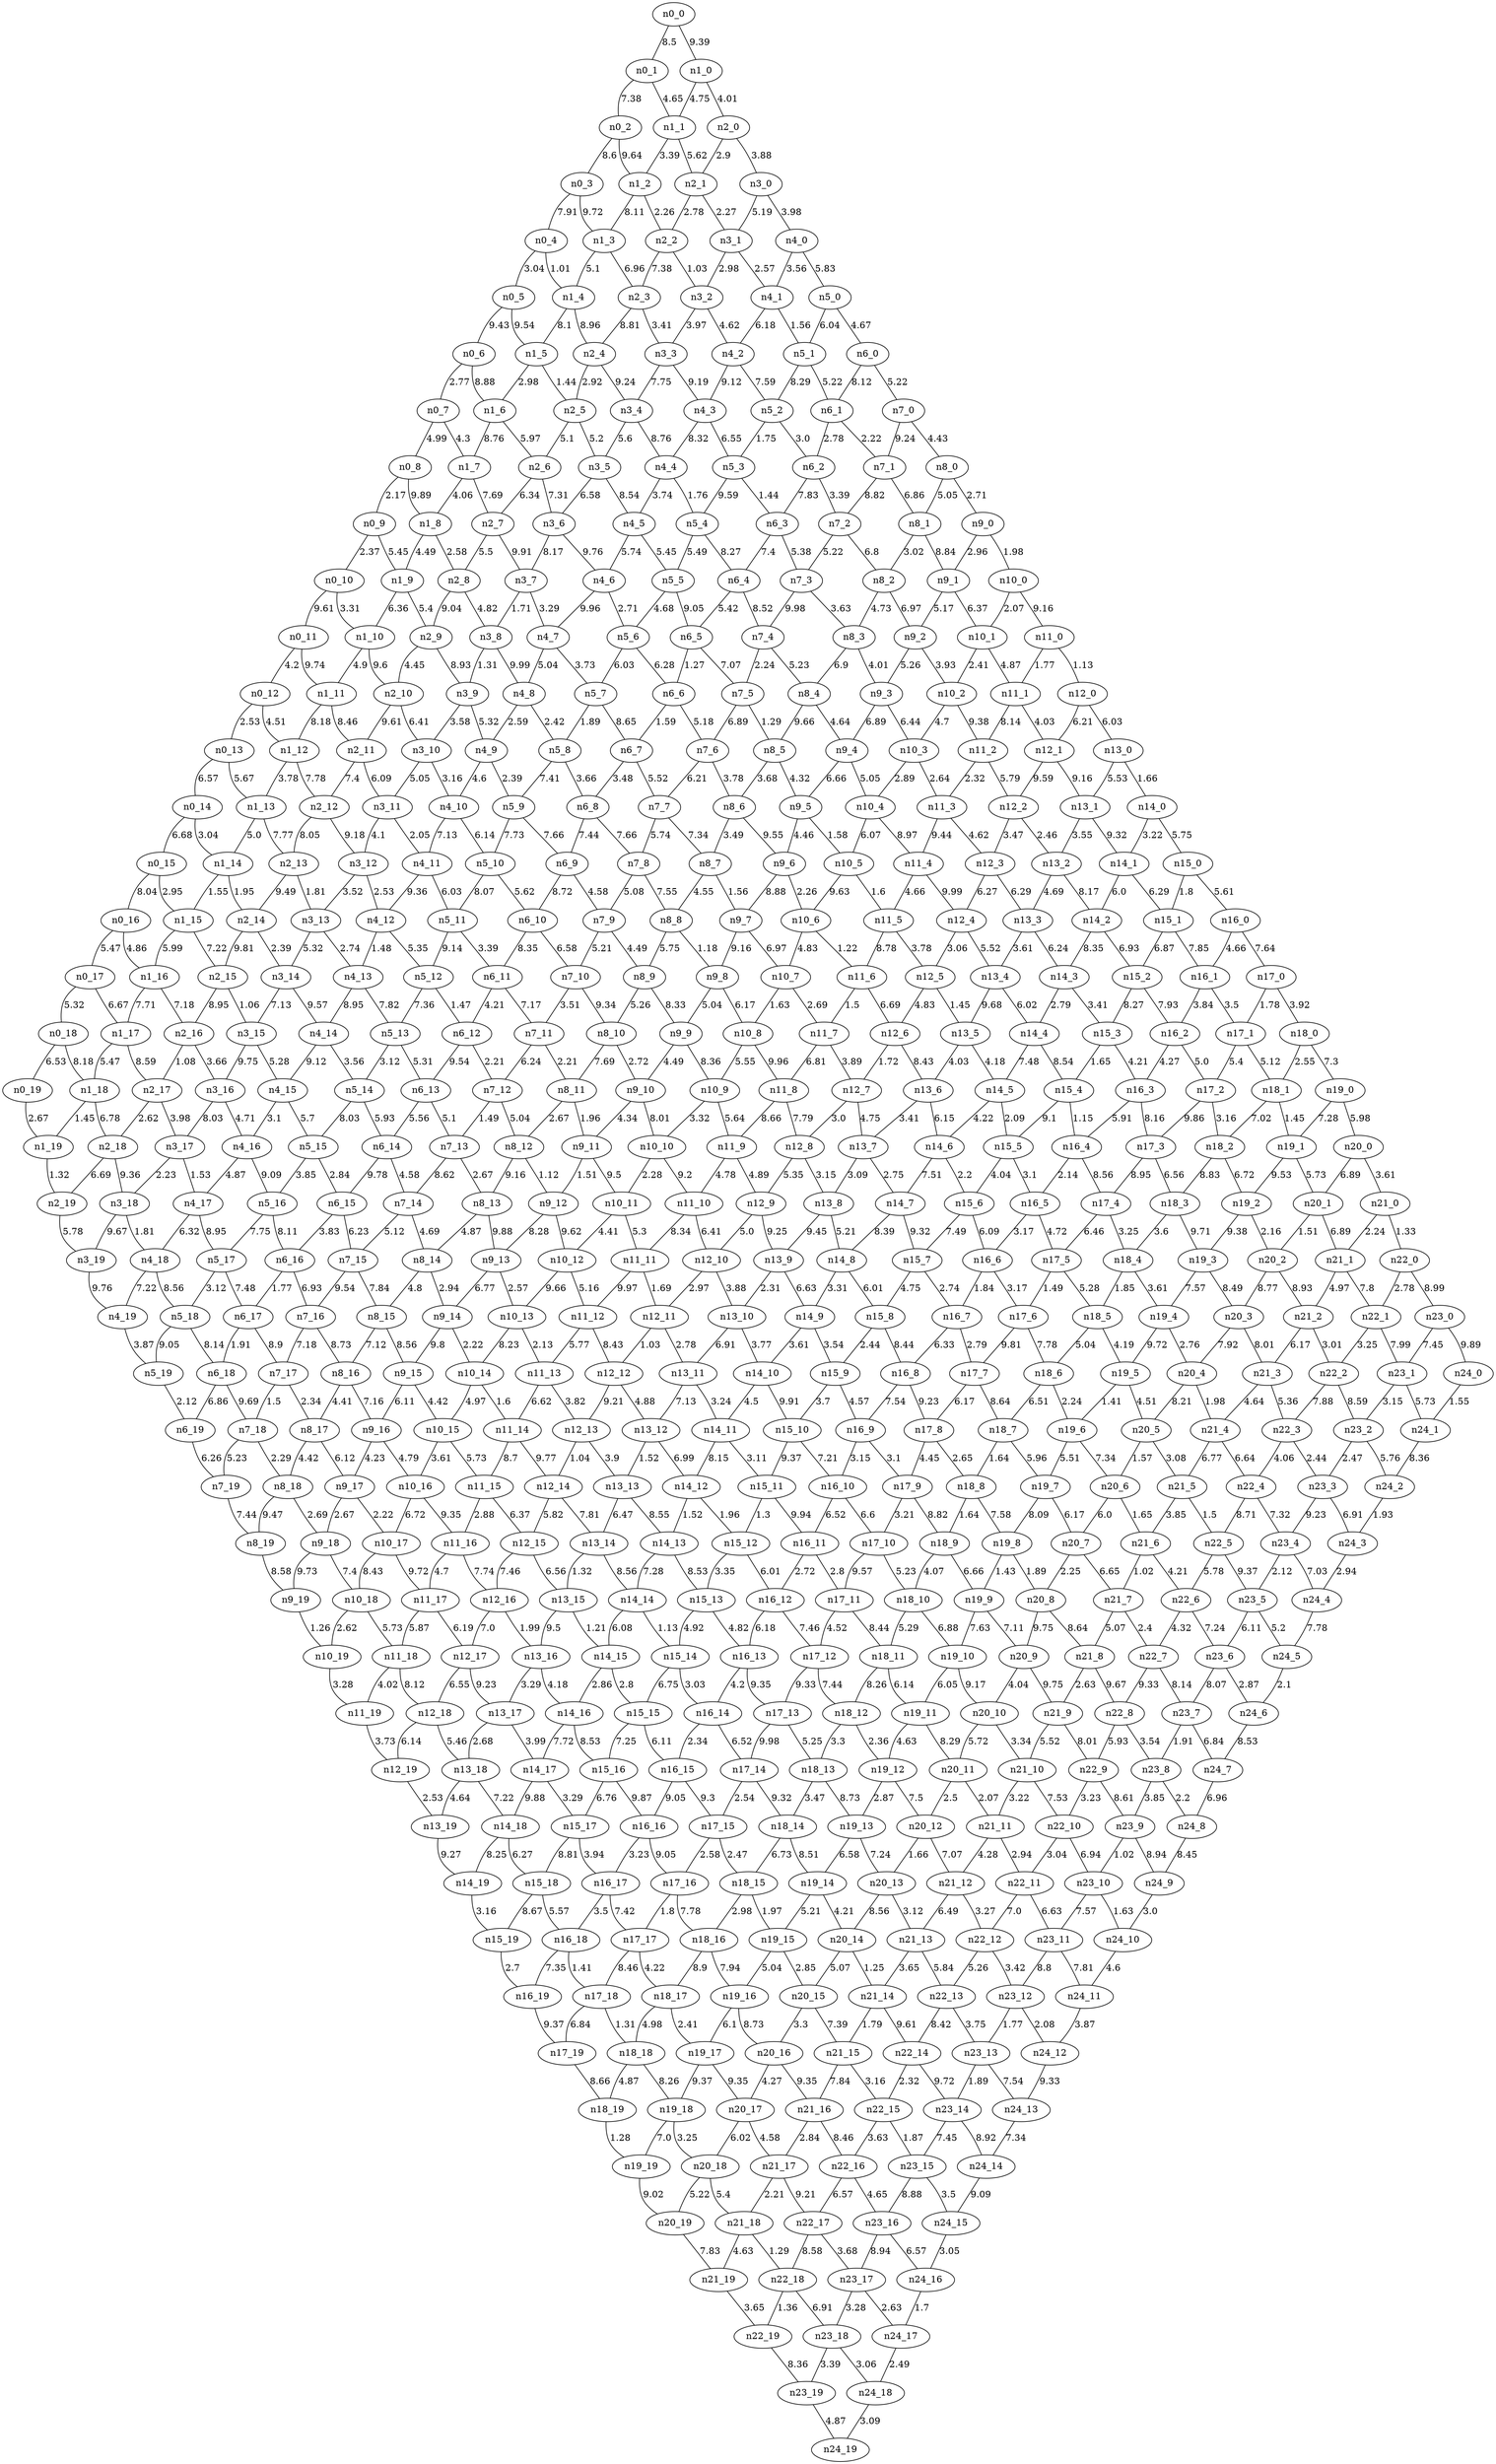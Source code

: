 graph G {
"n3_10";
"n20_7";
"n1_7";
"n2_6";
"n2_8";
"n17_8";
"n13_15";
"n10_11";
"n0_14";
"n4_13";
"n1_19";
"n1_4";
"n24_14";
"n8_17";
"n10_0";
"n18_8";
"n2_5";
"n11_15";
"n19_2";
"n15_10";
"n9_18";
"n11_10";
"n22_4";
"n20_9";
"n5_19";
"n12_3";
"n16_10";
"n23_15";
"n24_4";
"n24_1";
"n22_0";
"n8_13";
"n23_18";
"n18_11";
"n0_1";
"n5_10";
"n19_3";
"n17_2";
"n0_5";
"n13_12";
"n7_12";
"n2_10";
"n11_0";
"n17_12";
"n1_15";
"n23_12";
"n4_14";
"n4_19";
"n9_10";
"n4_0";
"n22_15";
"n11_11";
"n22_1";
"n14_17";
"n16_18";
"n13_11";
"n19_18";
"n3_7";
"n7_13";
"n20_11";
"n15_5";
"n22_17";
"n23_0";
"n18_1";
"n5_1";
"n0_0";
"n21_16";
"n6_6";
"n20_12";
"n1_5";
"n12_6";
"n12_9";
"n6_8";
"n7_3";
"n2_13";
"n16_8";
"n1_3";
"n19_6";
"n7_7";
"n22_2";
"n21_9";
"n14_2";
"n9_0";
"n21_12";
"n24_9";
"n18_18";
"n15_14";
"n16_19";
"n23_5";
"n16_15";
"n23_3";
"n24_7";
"n12_17";
"n13_0";
"n17_6";
"n15_9";
"n24_8";
"n17_9";
"n2_3";
"n8_7";
"n23_13";
"n18_2";
"n13_19";
"n1_18";
"n2_16";
"n22_7";
"n20_17";
"n8_0";
"n3_12";
"n4_18";
"n10_5";
"n8_12";
"n18_15";
"n2_19";
"n6_12";
"n10_15";
"n17_14";
"n8_10";
"n5_4";
"n3_11";
"n23_17";
"n15_1";
"n9_9";
"n19_10";
"n19_5";
"n2_11";
"n21_4";
"n13_10";
"n20_4";
"n20_14";
"n17_5";
"n19_11";
"n0_2";
"n16_17";
"n1_13";
"n13_4";
"n14_11";
"n20_15";
"n13_9";
"n4_5";
"n24_11";
"n20_18";
"n23_16";
"n5_9";
"n9_6";
"n22_8";
"n17_10";
"n5_2";
"n11_3";
"n17_3";
"n3_6";
"n21_5";
"n23_10";
"n9_7";
"n6_10";
"n18_0";
"n21_14";
"n17_19";
"n10_13";
"n19_9";
"n3_0";
"n12_19";
"n12_2";
"n21_11";
"n6_0";
"n22_10";
"n20_1";
"n2_4";
"n19_7";
"n15_19";
"n7_8";
"n17_18";
"n6_16";
"n22_14";
"n10_14";
"n19_14";
"n12_12";
"n18_9";
"n3_5";
"n5_11";
"n16_0";
"n5_5";
"n1_8";
"n8_5";
"n19_13";
"n20_13";
"n8_9";
"n7_2";
"n7_17";
"n3_1";
"n15_3";
"n18_17";
"n17_17";
"n4_12";
"n12_8";
"n14_18";
"n19_19";
"n22_12";
"n6_15";
"n0_10";
"n17_13";
"n10_4";
"n4_1";
"n5_12";
"n12_14";
"n15_7";
"n21_6";
"n18_5";
"n13_17";
"n0_9";
"n14_6";
"n5_18";
"n4_2";
"n3_3";
"n8_15";
"n9_15";
"n13_3";
"n12_7";
"n10_10";
"n17_11";
"n13_14";
"n16_3";
"n18_3";
"n16_16";
"n4_9";
"n15_11";
"n18_6";
"n0_6";
"n5_14";
"n4_4";
"n0_18";
"n22_13";
"n6_13";
"n23_8";
"n21_13";
"n23_11";
"n6_9";
"n21_17";
"n10_6";
"n23_1";
"n7_10";
"n21_0";
"n2_12";
"n19_1";
"n0_13";
"n4_17";
"n0_4";
"n3_16";
"n24_6";
"n0_3";
"n21_15";
"n10_19";
"n16_5";
"n19_16";
"n3_2";
"n3_13";
"n19_0";
"n10_3";
"n22_3";
"n14_4";
"n10_7";
"n3_15";
"n16_2";
"n4_11";
"n10_18";
"n11_18";
"n6_14";
"n7_1";
"n7_6";
"n21_2";
"n14_13";
"n22_9";
"n14_15";
"n15_16";
"n11_8";
"n19_15";
"n2_0";
"n11_19";
"n23_2";
"n24_5";
"n12_16";
"n5_15";
"n13_1";
"n8_19";
"n23_14";
"n1_0";
"n13_6";
"n22_19";
"n7_9";
"n13_16";
"n10_9";
"n18_10";
"n24_10";
"n9_1";
"n4_8";
"n16_14";
"n1_11";
"n9_2";
"n18_14";
"n3_9";
"n13_18";
"n15_0";
"n6_5";
"n3_18";
"n5_8";
"n10_17";
"n22_16";
"n21_19";
"n20_6";
"n1_16";
"n14_0";
"n8_11";
"n8_14";
"n19_4";
"n18_16";
"n16_9";
"n21_7";
"n21_3";
"n4_3";
"n0_16";
"n2_9";
"n6_19";
"n20_0";
"n14_5";
"n3_8";
"n4_16";
"n3_19";
"n15_13";
"n10_16";
"n20_8";
"n18_19";
"n15_6";
"n19_17";
"n6_4";
"n16_4";
"n22_5";
"n0_12";
"n8_3";
"n9_17";
"n11_2";
"n10_12";
"n19_8";
"n10_8";
"n12_5";
"n15_17";
"n16_6";
"n6_7";
"n20_5";
"n24_13";
"n18_12";
"n7_15";
"n17_1";
"n6_1";
"n4_15";
"n0_8";
"n24_18";
"n4_6";
"n13_7";
"n9_4";
"n7_18";
"n14_9";
"n5_13";
"n3_17";
"n16_7";
"n0_19";
"n9_12";
"n3_4";
"n16_12";
"n23_6";
"n12_15";
"n8_2";
"n21_18";
"n5_7";
"n21_1";
"n12_4";
"n11_17";
"n1_14";
"n11_13";
"n8_1";
"n13_2";
"n14_8";
"n12_1";
"n1_10";
"n4_7";
"n8_18";
"n17_15";
"n14_3";
"n23_4";
"n15_15";
"n23_7";
"n1_17";
"n10_1";
"n1_1";
"n11_1";
"n4_10";
"n15_18";
"n18_7";
"n23_19";
"n15_12";
"n1_6";
"n9_5";
"n17_0";
"n17_7";
"n2_15";
"n0_17";
"n1_2";
"n22_11";
"n12_0";
"n21_10";
"n11_5";
"n6_11";
"n7_4";
"n8_16";
"n12_10";
"n15_4";
"n1_12";
"n13_13";
"n14_7";
"n2_14";
"n24_2";
"n5_3";
"n9_3";
"n16_13";
"n9_16";
"n17_4";
"n5_6";
"n18_4";
"n24_3";
"n11_16";
"n2_7";
"n10_2";
"n14_16";
"n1_9";
"n14_14";
"n11_14";
"n6_2";
"n11_7";
"n5_17";
"n17_16";
"n9_14";
"n20_10";
"n24_16";
"n2_17";
"n18_13";
"n21_8";
"n9_11";
"n11_4";
"n2_1";
"n7_5";
"n20_16";
"n8_8";
"n5_16";
"n14_12";
"n12_11";
"n16_1";
"n0_7";
"n6_17";
"n12_18";
"n24_17";
"n24_0";
"n9_19";
"n14_1";
"n2_18";
"n15_2";
"n20_2";
"n5_0";
"n24_15";
"n7_14";
"n16_11";
"n6_18";
"n22_18";
"n9_13";
"n23_9";
"n12_13";
"n11_12";
"n11_9";
"n7_0";
"n6_3";
"n9_8";
"n8_4";
"n15_8";
"n0_11";
"n24_12";
"n0_15";
"n14_10";
"n7_19";
"n7_16";
"n14_19";
"n22_6";
"n20_3";
"n13_5";
"n2_2";
"n19_12";
"n20_19";
"n11_6";
"n24_19";
"n13_8";
"n3_14";
"n8_6";
"n7_11";
    "n10_7" -- "n10_8"[label="1.63", len="1.63"];
    "n16_10" -- "n17_10"[label="6.6", len="6.6"];
    "n3_10" -- "n4_10"[label="3.16", len="3.16"];
    "n9_1" -- "n10_1"[label="6.37", len="6.37"];
    "n6_5" -- "n6_6"[label="1.27", len="1.27"];
    "n7_8" -- "n8_8"[label="7.55", len="7.55"];
    "n20_5" -- "n21_5"[label="3.08", len="3.08"];
    "n4_8" -- "n4_9"[label="2.59", len="2.59"];
    "n4_18" -- "n4_19"[label="7.22", len="7.22"];
    "n15_1" -- "n15_2"[label="6.87", len="6.87"];
    "n24_16" -- "n24_17"[label="1.7", len="1.7"];
    "n7_3" -- "n7_4"[label="9.98", len="9.98"];
    "n10_7" -- "n11_7"[label="2.69", len="2.69"];
    "n1_9" -- "n1_10"[label="6.36", len="6.36"];
    "n1_8" -- "n1_9"[label="4.49", len="4.49"];
    "n13_4" -- "n13_5"[label="9.68", len="9.68"];
    "n14_0" -- "n14_1"[label="3.22", len="3.22"];
    "n15_18" -- "n15_19"[label="8.67", len="8.67"];
    "n17_11" -- "n18_11"[label="8.44", len="8.44"];
    "n20_12" -- "n21_12"[label="7.07", len="7.07"];
    "n18_7" -- "n18_8"[label="1.64", len="1.64"];
    "n24_6" -- "n24_7"[label="8.53", len="8.53"];
    "n4_19" -- "n5_19"[label="3.87", len="3.87"];
    "n18_8" -- "n19_8"[label="7.58", len="7.58"];
    "n4_0" -- "n5_0"[label="5.83", len="5.83"];
    "n1_0" -- "n2_0"[label="4.01", len="4.01"];
    "n10_13" -- "n11_13"[label="2.13", len="2.13"];
    "n5_19" -- "n6_19"[label="2.12", len="2.12"];
    "n14_3" -- "n14_4"[label="2.79", len="2.79"];
    "n9_11" -- "n10_11"[label="9.5", len="9.5"];
    "n17_10" -- "n17_11"[label="9.57", len="9.57"];
    "n1_10" -- "n1_11"[label="4.9", len="4.9"];
    "n1_16" -- "n2_16"[label="7.18", len="7.18"];
    "n13_3" -- "n14_3"[label="6.24", len="6.24"];
    "n16_11" -- "n17_11"[label="2.8", len="2.8"];
    "n3_6" -- "n4_6"[label="9.76", len="9.76"];
    "n9_14" -- "n10_14"[label="2.22", len="2.22"];
    "n13_1" -- "n13_2"[label="3.55", len="3.55"];
    "n11_17" -- "n12_17"[label="6.19", len="6.19"];
    "n18_14" -- "n19_14"[label="8.51", len="8.51"];
    "n15_7" -- "n16_7"[label="2.74", len="2.74"];
    "n24_14" -- "n24_15"[label="9.09", len="9.09"];
    "n16_0" -- "n17_0"[label="7.64", len="7.64"];
    "n23_9" -- "n23_10"[label="1.02", len="1.02"];
    "n21_18" -- "n21_19"[label="4.63", len="4.63"];
    "n17_18" -- "n17_19"[label="6.84", len="6.84"];
    "n24_18" -- "n24_19"[label="3.09", len="3.09"];
    "n6_12" -- "n6_13"[label="9.54", len="9.54"];
    "n12_5" -- "n13_5"[label="1.45", len="1.45"];
    "n0_4" -- "n1_4"[label="1.01", len="1.01"];
    "n5_10" -- "n6_10"[label="5.62", len="5.62"];
    "n12_11" -- "n13_11"[label="2.78", len="2.78"];
    "n10_13" -- "n10_14"[label="8.23", len="8.23"];
    "n3_16" -- "n4_16"[label="4.71", len="4.71"];
    "n20_3" -- "n21_3"[label="8.01", len="8.01"];
    "n10_2" -- "n11_2"[label="9.38", len="9.38"];
    "n6_5" -- "n7_5"[label="7.07", len="7.07"];
    "n3_0" -- "n4_0"[label="3.98", len="3.98"];
    "n3_18" -- "n4_18"[label="1.81", len="1.81"];
    "n5_17" -- "n5_18"[label="3.12", len="3.12"];
    "n21_6" -- "n21_7"[label="1.02", len="1.02"];
    "n22_0" -- "n22_1"[label="2.78", len="2.78"];
    "n10_10" -- "n10_11"[label="2.28", len="2.28"];
    "n21_10" -- "n21_11"[label="3.22", len="3.22"];
    "n1_17" -- "n1_18"[label="5.47", len="5.47"];
    "n14_16" -- "n15_16"[label="8.53", len="8.53"];
    "n8_2" -- "n8_3"[label="4.73", len="4.73"];
    "n16_17" -- "n17_17"[label="7.42", len="7.42"];
    "n1_12" -- "n2_12"[label="7.78", len="7.78"];
    "n15_10" -- "n16_10"[label="7.21", len="7.21"];
    "n22_1" -- "n22_2"[label="3.25", len="3.25"];
    "n10_3" -- "n11_3"[label="2.64", len="2.64"];
    "n16_13" -- "n17_13"[label="9.35", len="9.35"];
    "n8_18" -- "n9_18"[label="2.69", len="2.69"];
    "n15_0" -- "n16_0"[label="5.61", len="5.61"];
    "n5_9" -- "n5_10"[label="7.73", len="7.73"];
    "n5_12" -- "n6_12"[label="1.47", len="1.47"];
    "n13_12" -- "n14_12"[label="6.99", len="6.99"];
    "n22_11" -- "n23_11"[label="6.63", len="6.63"];
    "n19_4" -- "n19_5"[label="9.72", len="9.72"];
    "n8_17" -- "n9_17"[label="6.12", len="6.12"];
    "n20_2" -- "n21_2"[label="8.93", len="8.93"];
    "n11_4" -- "n12_4"[label="9.99", len="9.99"];
    "n10_15" -- "n10_16"[label="3.61", len="3.61"];
    "n17_5" -- "n17_6"[label="1.49", len="1.49"];
    "n0_15" -- "n1_15"[label="2.95", len="2.95"];
    "n3_9" -- "n3_10"[label="3.58", len="3.58"];
    "n9_1" -- "n9_2"[label="5.17", len="5.17"];
    "n5_2" -- "n6_2"[label="3.0", len="3.0"];
    "n6_17" -- "n7_17"[label="8.9", len="8.9"];
    "n0_17" -- "n0_18"[label="5.32", len="5.32"];
    "n11_8" -- "n12_8"[label="7.79", len="7.79"];
    "n0_17" -- "n1_17"[label="6.67", len="6.67"];
    "n20_6" -- "n21_6"[label="1.65", len="1.65"];
    "n1_4" -- "n2_4"[label="8.96", len="8.96"];
    "n17_16" -- "n17_17"[label="1.8", len="1.8"];
    "n18_3" -- "n18_4"[label="3.6", len="3.6"];
    "n21_14" -- "n22_14"[label="9.61", len="9.61"];
    "n4_7" -- "n5_7"[label="3.73", len="3.73"];
    "n9_9" -- "n9_10"[label="4.49", len="4.49"];
    "n15_16" -- "n16_16"[label="9.87", len="9.87"];
    "n11_0" -- "n12_0"[label="1.13", len="1.13"];
    "n5_3" -- "n6_3"[label="1.44", len="1.44"];
    "n16_7" -- "n17_7"[label="2.79", len="2.79"];
    "n15_12" -- "n15_13"[label="3.35", len="3.35"];
    "n2_17" -- "n2_18"[label="2.62", len="2.62"];
    "n3_14" -- "n4_14"[label="9.57", len="9.57"];
    "n18_16" -- "n19_16"[label="7.94", len="7.94"];
    "n13_5" -- "n14_5"[label="4.18", len="4.18"];
    "n2_2" -- "n3_2"[label="1.03", len="1.03"];
    "n10_14" -- "n11_14"[label="1.6", len="1.6"];
    "n8_3" -- "n9_3"[label="4.01", len="4.01"];
    "n23_0" -- "n24_0"[label="9.89", len="9.89"];
    "n5_1" -- "n6_1"[label="5.22", len="5.22"];
    "n13_4" -- "n14_4"[label="6.02", len="6.02"];
    "n22_0" -- "n23_0"[label="8.99", len="8.99"];
    "n10_17" -- "n10_18"[label="8.43", len="8.43"];
    "n14_19" -- "n15_19"[label="3.16", len="3.16"];
    "n20_6" -- "n20_7"[label="6.0", len="6.0"];
    "n22_18" -- "n22_19"[label="1.36", len="1.36"];
    "n2_10" -- "n3_10"[label="6.41", len="6.41"];
    "n0_0" -- "n1_0"[label="9.39", len="9.39"];
    "n22_15" -- "n23_15"[label="1.87", len="1.87"];
    "n2_4" -- "n2_5"[label="2.92", len="2.92"];
    "n0_2" -- "n0_3"[label="8.6", len="8.6"];
    "n6_2" -- "n7_2"[label="3.39", len="3.39"];
    "n18_18" -- "n19_18"[label="8.26", len="8.26"];
    "n3_10" -- "n3_11"[label="5.05", len="5.05"];
    "n12_14" -- "n12_15"[label="5.82", len="5.82"];
    "n17_6" -- "n17_7"[label="9.81", len="9.81"];
    "n20_4" -- "n21_4"[label="1.98", len="1.98"];
    "n17_14" -- "n18_14"[label="9.32", len="9.32"];
    "n8_14" -- "n8_15"[label="4.8", len="4.8"];
    "n20_13" -- "n21_13"[label="3.12", len="3.12"];
    "n7_12" -- "n8_12"[label="5.04", len="5.04"];
    "n21_11" -- "n21_12"[label="4.28", len="4.28"];
    "n3_15" -- "n3_16"[label="9.75", len="9.75"];
    "n12_0" -- "n12_1"[label="6.21", len="6.21"];
    "n21_1" -- "n21_2"[label="4.97", len="4.97"];
    "n23_18" -- "n23_19"[label="3.39", len="3.39"];
    "n13_11" -- "n13_12"[label="7.13", len="7.13"];
    "n19_0" -- "n19_1"[label="7.28", len="7.28"];
    "n6_16" -- "n7_16"[label="6.93", len="6.93"];
    "n15_13" -- "n15_14"[label="4.92", len="4.92"];
    "n20_13" -- "n20_14"[label="8.56", len="8.56"];
    "n13_17" -- "n13_18"[label="2.68", len="2.68"];
    "n2_7" -- "n2_8"[label="5.5", len="5.5"];
    "n16_19" -- "n17_19"[label="9.37", len="9.37"];
    "n15_8" -- "n16_8"[label="8.44", len="8.44"];
    "n24_12" -- "n24_13"[label="9.33", len="9.33"];
    "n4_6" -- "n5_6"[label="2.71", len="2.71"];
    "n15_13" -- "n16_13"[label="4.82", len="4.82"];
    "n2_3" -- "n2_4"[label="8.81", len="8.81"];
    "n22_3" -- "n22_4"[label="4.06", len="4.06"];
    "n7_0" -- "n8_0"[label="4.43", len="4.43"];
    "n17_11" -- "n17_12"[label="4.52", len="4.52"];
    "n19_3" -- "n19_4"[label="7.57", len="7.57"];
    "n5_10" -- "n5_11"[label="8.07", len="8.07"];
    "n13_18" -- "n13_19"[label="4.64", len="4.64"];
    "n18_13" -- "n18_14"[label="3.47", len="3.47"];
    "n9_16" -- "n10_16"[label="4.79", len="4.79"];
    "n24_4" -- "n24_5"[label="7.78", len="7.78"];
    "n7_15" -- "n7_16"[label="9.54", len="9.54"];
    "n12_18" -- "n13_18"[label="5.46", len="5.46"];
    "n2_11" -- "n3_11"[label="6.09", len="6.09"];
    "n1_3" -- "n1_4"[label="5.1", len="5.1"];
    "n1_12" -- "n1_13"[label="3.78", len="3.78"];
    "n19_17" -- "n19_18"[label="9.37", len="9.37"];
    "n23_18" -- "n24_18"[label="3.06", len="3.06"];
    "n14_15" -- "n15_15"[label="2.8", len="2.8"];
    "n4_17" -- "n5_17"[label="8.95", len="8.95"];
    "n21_14" -- "n21_15"[label="1.79", len="1.79"];
    "n16_11" -- "n16_12"[label="2.72", len="2.72"];
    "n10_18" -- "n10_19"[label="2.62", len="2.62"];
    "n23_12" -- "n23_13"[label="1.77", len="1.77"];
    "n4_9" -- "n5_9"[label="2.39", len="2.39"];
    "n0_7" -- "n0_8"[label="4.99", len="4.99"];
    "n7_10" -- "n7_11"[label="3.51", len="3.51"];
    "n12_1" -- "n13_1"[label="9.16", len="9.16"];
    "n17_5" -- "n18_5"[label="5.28", len="5.28"];
    "n13_2" -- "n14_2"[label="8.17", len="8.17"];
    "n19_1" -- "n20_1"[label="5.73", len="5.73"];
    "n15_4" -- "n15_5"[label="9.1", len="9.1"];
    "n11_15" -- "n12_15"[label="6.37", len="6.37"];
    "n3_6" -- "n3_7"[label="8.17", len="8.17"];
    "n0_10" -- "n1_10"[label="3.31", len="3.31"];
    "n20_14" -- "n20_15"[label="5.07", len="5.07"];
    "n22_17" -- "n23_17"[label="3.68", len="3.68"];
    "n9_8" -- "n10_8"[label="6.17", len="6.17"];
    "n2_15" -- "n3_15"[label="1.06", len="1.06"];
    "n24_5" -- "n24_6"[label="2.1", len="2.1"];
    "n7_16" -- "n8_16"[label="8.73", len="8.73"];
    "n8_7" -- "n8_8"[label="4.55", len="4.55"];
    "n8_6" -- "n8_7"[label="3.49", len="3.49"];
    "n16_14" -- "n16_15"[label="2.34", len="2.34"];
    "n6_17" -- "n6_18"[label="1.91", len="1.91"];
    "n13_9" -- "n13_10"[label="2.31", len="2.31"];
    "n7_14" -- "n8_14"[label="4.69", len="4.69"];
    "n11_5" -- "n11_6"[label="8.78", len="8.78"];
    "n12_8" -- "n13_8"[label="3.15", len="3.15"];
    "n4_12" -- "n5_12"[label="5.35", len="5.35"];
    "n9_4" -- "n9_5"[label="6.66", len="6.66"];
    "n7_6" -- "n7_7"[label="6.21", len="6.21"];
    "n17_12" -- "n17_13"[label="9.33", len="9.33"];
    "n7_4" -- "n7_5"[label="2.24", len="2.24"];
    "n21_3" -- "n22_3"[label="5.36", len="5.36"];
    "n7_4" -- "n8_4"[label="5.23", len="5.23"];
    "n7_18" -- "n7_19"[label="5.23", len="5.23"];
    "n18_13" -- "n19_13"[label="8.73", len="8.73"];
    "n6_7" -- "n6_8"[label="3.48", len="3.48"];
    "n10_6" -- "n11_6"[label="1.22", len="1.22"];
    "n9_5" -- "n9_6"[label="4.46", len="4.46"];
    "n17_7" -- "n18_7"[label="8.64", len="8.64"];
    "n3_11" -- "n3_12"[label="4.1", len="4.1"];
    "n19_18" -- "n20_18"[label="3.25", len="3.25"];
    "n20_7" -- "n21_7"[label="6.65", len="6.65"];
    "n11_6" -- "n11_7"[label="1.5", len="1.5"];
    "n19_16" -- "n20_16"[label="8.73", len="8.73"];
    "n1_6" -- "n2_6"[label="5.97", len="5.97"];
    "n1_6" -- "n1_7"[label="8.76", len="8.76"];
    "n16_15" -- "n16_16"[label="9.05", len="9.05"];
    "n2_15" -- "n2_16"[label="8.95", len="8.95"];
    "n3_8" -- "n3_9"[label="1.31", len="1.31"];
    "n3_15" -- "n4_15"[label="5.28", len="5.28"];
    "n7_5" -- "n8_5"[label="1.29", len="1.29"];
    "n8_13" -- "n8_14"[label="4.87", len="4.87"];
    "n6_3" -- "n7_3"[label="5.38", len="5.38"];
    "n6_1" -- "n6_2"[label="2.78", len="2.78"];
    "n5_14" -- "n6_14"[label="5.93", len="5.93"];
    "n16_8" -- "n16_9"[label="7.54", len="7.54"];
    "n23_5" -- "n23_6"[label="6.11", len="6.11"];
    "n20_15" -- "n21_15"[label="7.39", len="7.39"];
    "n1_13" -- "n2_13"[label="7.77", len="7.77"];
    "n15_9" -- "n16_9"[label="4.57", len="4.57"];
    "n12_10" -- "n12_11"[label="2.97", len="2.97"];
    "n9_16" -- "n9_17"[label="4.23", len="4.23"];
    "n15_3" -- "n15_4"[label="1.65", len="1.65"];
    "n5_12" -- "n5_13"[label="7.36", len="7.36"];
    "n5_7" -- "n5_8"[label="1.89", len="1.89"];
    "n10_1" -- "n11_1"[label="4.87", len="4.87"];
    "n12_3" -- "n12_4"[label="6.27", len="6.27"];
    "n15_7" -- "n15_8"[label="4.75", len="4.75"];
    "n0_12" -- "n0_13"[label="2.53", len="2.53"];
    "n1_13" -- "n1_14"[label="5.0", len="5.0"];
    "n18_1" -- "n19_1"[label="1.45", len="1.45"];
    "n14_10" -- "n15_10"[label="9.91", len="9.91"];
    "n21_13" -- "n22_13"[label="5.84", len="5.84"];
    "n17_1" -- "n18_1"[label="5.12", len="5.12"];
    "n15_4" -- "n16_4"[label="1.15", len="1.15"];
    "n24_0" -- "n24_1"[label="1.55", len="1.55"];
    "n3_3" -- "n4_3"[label="9.19", len="9.19"];
    "n10_3" -- "n10_4"[label="2.89", len="2.89"];
    "n3_5" -- "n4_5"[label="8.54", len="8.54"];
    "n21_15" -- "n21_16"[label="7.84", len="7.84"];
    "n22_5" -- "n22_6"[label="5.78", len="5.78"];
    "n12_12" -- "n13_12"[label="4.88", len="4.88"];
    "n22_10" -- "n23_10"[label="6.94", len="6.94"];
    "n8_9" -- "n8_10"[label="5.26", len="5.26"];
    "n18_16" -- "n18_17"[label="8.9", len="8.9"];
    "n22_8" -- "n23_8"[label="3.54", len="3.54"];
    "n21_5" -- "n21_6"[label="3.85", len="3.85"];
    "n23_14" -- "n24_14"[label="8.92", len="8.92"];
    "n0_14" -- "n0_15"[label="6.68", len="6.68"];
    "n23_17" -- "n23_18"[label="3.28", len="3.28"];
    "n4_16" -- "n4_17"[label="4.87", len="4.87"];
    "n13_5" -- "n13_6"[label="4.03", len="4.03"];
    "n3_9" -- "n4_9"[label="5.32", len="5.32"];
    "n24_7" -- "n24_8"[label="6.96", len="6.96"];
    "n6_4" -- "n7_4"[label="8.52", len="8.52"];
    "n24_8" -- "n24_9"[label="8.45", len="8.45"];
    "n13_16" -- "n14_16"[label="4.18", len="4.18"];
    "n23_19" -- "n24_19"[label="4.87", len="4.87"];
    "n16_0" -- "n16_1"[label="4.66", len="4.66"];
    "n10_12" -- "n11_12"[label="5.16", len="5.16"];
    "n19_18" -- "n19_19"[label="7.0", len="7.0"];
    "n7_11" -- "n7_12"[label="6.24", len="6.24"];
    "n9_6" -- "n10_6"[label="2.26", len="2.26"];
    "n6_11" -- "n7_11"[label="7.17", len="7.17"];
    "n13_15" -- "n14_15"[label="1.21", len="1.21"];
    "n1_1" -- "n1_2"[label="3.39", len="3.39"];
    "n17_2" -- "n18_2"[label="3.16", len="3.16"];
    "n16_3" -- "n17_3"[label="8.16", len="8.16"];
    "n6_16" -- "n6_17"[label="1.77", len="1.77"];
    "n4_0" -- "n4_1"[label="3.56", len="3.56"];
    "n9_8" -- "n9_9"[label="5.04", len="5.04"];
    "n18_15" -- "n19_15"[label="1.97", len="1.97"];
    "n14_4" -- "n14_5"[label="7.48", len="7.48"];
    "n17_4" -- "n18_4"[label="3.25", len="3.25"];
    "n22_9" -- "n22_10"[label="3.23", len="3.23"];
    "n17_9" -- "n17_10"[label="3.21", len="3.21"];
    "n17_19" -- "n18_19"[label="8.66", len="8.66"];
    "n18_9" -- "n18_10"[label="4.07", len="4.07"];
    "n9_13" -- "n9_14"[label="6.77", len="6.77"];
    "n21_13" -- "n21_14"[label="3.65", len="3.65"];
    "n20_15" -- "n20_16"[label="3.3", len="3.3"];
    "n2_17" -- "n3_17"[label="3.98", len="3.98"];
    "n9_15" -- "n10_15"[label="4.42", len="4.42"];
    "n6_2" -- "n6_3"[label="7.83", len="7.83"];
    "n21_5" -- "n22_5"[label="1.5", len="1.5"];
    "n5_16" -- "n5_17"[label="7.75", len="7.75"];
    "n6_13" -- "n7_13"[label="5.1", len="5.1"];
    "n0_7" -- "n1_7"[label="4.3", len="4.3"];
    "n16_8" -- "n17_8"[label="9.23", len="9.23"];
    "n12_4" -- "n12_5"[label="3.06", len="3.06"];
    "n20_8" -- "n20_9"[label="9.75", len="9.75"];
    "n22_8" -- "n22_9"[label="5.93", len="5.93"];
    "n23_6" -- "n24_6"[label="2.87", len="2.87"];
    "n5_4" -- "n6_4"[label="8.27", len="8.27"];
    "n20_11" -- "n21_11"[label="2.07", len="2.07"];
    "n6_9" -- "n6_10"[label="8.72", len="8.72"];
    "n3_4" -- "n3_5"[label="5.6", len="5.6"];
    "n13_13" -- "n13_14"[label="6.47", len="6.47"];
    "n18_14" -- "n18_15"[label="6.73", len="6.73"];
    "n17_14" -- "n17_15"[label="2.54", len="2.54"];
    "n8_14" -- "n9_14"[label="2.94", len="2.94"];
    "n16_12" -- "n16_13"[label="6.18", len="6.18"];
    "n7_12" -- "n7_13"[label="1.49", len="1.49"];
    "n11_10" -- "n12_10"[label="6.41", len="6.41"];
    "n20_10" -- "n21_10"[label="3.34", len="3.34"];
    "n5_9" -- "n6_9"[label="7.66", len="7.66"];
    "n6_18" -- "n7_18"[label="9.69", len="9.69"];
    "n3_18" -- "n3_19"[label="9.67", len="9.67"];
    "n9_12" -- "n9_13"[label="8.28", len="8.28"];
    "n6_8" -- "n7_8"[label="7.66", len="7.66"];
    "n22_6" -- "n22_7"[label="4.32", len="4.32"];
    "n9_0" -- "n9_1"[label="2.96", len="2.96"];
    "n10_8" -- "n10_9"[label="5.55", len="5.55"];
    "n12_6" -- "n13_6"[label="8.43", len="8.43"];
    "n1_16" -- "n1_17"[label="7.71", len="7.71"];
    "n13_6" -- "n13_7"[label="3.41", len="3.41"];
    "n17_9" -- "n18_9"[label="8.82", len="8.82"];
    "n21_18" -- "n22_18"[label="1.29", len="1.29"];
    "n15_1" -- "n16_1"[label="7.85", len="7.85"];
    "n18_12" -- "n19_12"[label="2.36", len="2.36"];
    "n20_0" -- "n20_1"[label="6.89", len="6.89"];
    "n1_18" -- "n1_19"[label="1.45", len="1.45"];
    "n8_13" -- "n9_13"[label="9.88", len="9.88"];
    "n13_0" -- "n13_1"[label="5.53", len="5.53"];
    "n20_14" -- "n21_14"[label="1.25", len="1.25"];
    "n1_15" -- "n1_16"[label="5.99", len="5.99"];
    "n5_14" -- "n5_15"[label="8.03", len="8.03"];
    "n10_16" -- "n10_17"[label="6.72", len="6.72"];
    "n12_10" -- "n13_10"[label="3.88", len="3.88"];
    "n4_12" -- "n4_13"[label="1.48", len="1.48"];
    "n17_8" -- "n18_8"[label="2.65", len="2.65"];
    "n6_6" -- "n6_7"[label="1.59", len="1.59"];
    "n20_11" -- "n20_12"[label="2.5", len="2.5"];
    "n12_7" -- "n13_7"[label="4.75", len="4.75"];
    "n2_9" -- "n2_10"[label="4.45", len="4.45"];
    "n2_4" -- "n3_4"[label="9.24", len="9.24"];
    "n22_4" -- "n23_4"[label="7.32", len="7.32"];
    "n2_14" -- "n2_15"[label="9.81", len="9.81"];
    "n7_2" -- "n8_2"[label="6.8", len="6.8"];
    "n2_16" -- "n2_17"[label="1.08", len="1.08"];
    "n11_9" -- "n11_10"[label="4.78", len="4.78"];
    "n13_10" -- "n13_11"[label="6.91", len="6.91"];
    "n22_7" -- "n22_8"[label="9.33", len="9.33"];
    "n1_11" -- "n1_12"[label="8.18", len="8.18"];
    "n7_17" -- "n7_18"[label="1.5", len="1.5"];
    "n20_16" -- "n20_17"[label="4.27", len="4.27"];
    "n5_2" -- "n5_3"[label="1.75", len="1.75"];
    "n21_7" -- "n22_7"[label="2.4", len="2.4"];
    "n12_15" -- "n13_15"[label="6.56", len="6.56"];
    "n13_13" -- "n14_13"[label="8.55", len="8.55"];
    "n0_0" -- "n0_1"[label="8.5", len="8.5"];
    "n18_2" -- "n18_3"[label="8.83", len="8.83"];
    "n18_5" -- "n19_5"[label="4.19", len="4.19"];
    "n1_5" -- "n2_5"[label="1.44", len="1.44"];
    "n2_16" -- "n3_16"[label="3.66", len="3.66"];
    "n14_16" -- "n14_17"[label="7.72", len="7.72"];
    "n23_13" -- "n24_13"[label="7.54", len="7.54"];
    "n14_1" -- "n15_1"[label="6.29", len="6.29"];
    "n0_16" -- "n0_17"[label="5.47", len="5.47"];
    "n1_5" -- "n1_6"[label="2.98", len="2.98"];
    "n5_3" -- "n5_4"[label="9.59", len="9.59"];
    "n9_2" -- "n10_2"[label="3.93", len="3.93"];
    "n8_6" -- "n9_6"[label="9.55", len="9.55"];
    "n0_16" -- "n1_16"[label="4.86", len="4.86"];
    "n2_0" -- "n3_0"[label="3.88", len="3.88"];
    "n2_18" -- "n3_18"[label="9.36", len="9.36"];
    "n4_14" -- "n5_14"[label="3.56", len="3.56"];
    "n11_0" -- "n11_1"[label="1.77", len="1.77"];
    "n10_4" -- "n11_4"[label="8.97", len="8.97"];
    "n2_12" -- "n3_12"[label="9.18", len="9.18"];
    "n14_8" -- "n15_8"[label="6.01", len="6.01"];
    "n11_2" -- "n12_2"[label="5.79", len="5.79"];
    "n8_12" -- "n8_13"[label="9.16", len="9.16"];
    "n18_9" -- "n19_9"[label="6.66", len="6.66"];
    "n5_8" -- "n6_8"[label="3.66", len="3.66"];
    "n8_15" -- "n9_15"[label="8.56", len="8.56"];
    "n16_10" -- "n16_11"[label="6.52", len="6.52"];
    "n15_2" -- "n15_3"[label="8.27", len="8.27"];
    "n17_16" -- "n18_16"[label="7.78", len="7.78"];
    "n12_6" -- "n12_7"[label="1.72", len="1.72"];
    "n18_17" -- "n18_18"[label="4.98", len="4.98"];
    "n21_15" -- "n22_15"[label="3.16", len="3.16"];
    "n10_8" -- "n11_8"[label="9.96", len="9.96"];
    "n2_7" -- "n3_7"[label="9.91", len="9.91"];
    "n14_0" -- "n15_0"[label="5.75", len="5.75"];
    "n21_4" -- "n21_5"[label="6.77", len="6.77"];
    "n9_2" -- "n9_3"[label="5.26", len="5.26"];
    "n21_7" -- "n21_8"[label="5.07", len="5.07"];
    "n7_1" -- "n8_1"[label="6.86", len="6.86"];
    "n11_1" -- "n12_1"[label="4.03", len="4.03"];
    "n23_13" -- "n23_14"[label="1.89", len="1.89"];
    "n0_11" -- "n1_11"[label="9.74", len="9.74"];
    "n1_14" -- "n2_14"[label="1.95", len="1.95"];
    "n16_7" -- "n16_8"[label="6.33", len="6.33"];
    "n6_7" -- "n7_7"[label="5.52", len="5.52"];
    "n6_6" -- "n7_6"[label="5.18", len="5.18"];
    "n1_8" -- "n2_8"[label="2.58", len="2.58"];
    "n9_3" -- "n10_3"[label="6.44", len="6.44"];
    "n0_3" -- "n1_3"[label="9.72", len="9.72"];
    "n19_6" -- "n20_6"[label="7.34", len="7.34"];
    "n16_3" -- "n16_4"[label="5.91", len="5.91"];
    "n19_11" -- "n19_12"[label="4.63", len="4.63"];
    "n14_6" -- "n15_6"[label="2.2", len="2.2"];
    "n2_9" -- "n3_9"[label="8.93", len="8.93"];
    "n15_0" -- "n15_1"[label="1.8", len="1.8"];
    "n18_11" -- "n18_12"[label="8.26", len="8.26"];
    "n18_0" -- "n18_1"[label="2.55", len="2.55"];
    "n21_19" -- "n22_19"[label="3.65", len="3.65"];
    "n13_12" -- "n13_13"[label="1.52", len="1.52"];
    "n20_16" -- "n21_16"[label="9.35", len="9.35"];
    "n8_10" -- "n9_10"[label="2.72", len="2.72"];
    "n18_15" -- "n18_16"[label="2.98", len="2.98"];
    "n23_9" -- "n24_9"[label="8.94", len="8.94"];
    "n24_1" -- "n24_2"[label="8.36", len="8.36"];
    "n5_6" -- "n6_6"[label="6.28", len="6.28"];
    "n5_7" -- "n6_7"[label="8.65", len="8.65"];
    "n12_0" -- "n13_0"[label="6.03", len="6.03"];
    "n15_8" -- "n15_9"[label="2.44", len="2.44"];
    "n14_7" -- "n15_7"[label="9.32", len="9.32"];
    "n20_18" -- "n21_18"[label="5.4", len="5.4"];
    "n8_11" -- "n8_12"[label="2.67", len="2.67"];
    "n4_4" -- "n5_4"[label="1.76", len="1.76"];
    "n20_3" -- "n20_4"[label="7.92", len="7.92"];
    "n22_1" -- "n23_1"[label="7.99", len="7.99"];
    "n0_6" -- "n0_7"[label="2.77", len="2.77"];
    "n24_2" -- "n24_3"[label="1.93", len="1.93"];
    "n5_4" -- "n5_5"[label="5.49", len="5.49"];
    "n14_18" -- "n14_19"[label="8.25", len="8.25"];
    "n0_10" -- "n0_11"[label="9.61", len="9.61"];
    "n4_9" -- "n4_10"[label="4.6", len="4.6"];
    "n1_19" -- "n2_19"[label="1.32", len="1.32"];
    "n4_11" -- "n4_12"[label="9.36", len="9.36"];
    "n16_17" -- "n16_18"[label="3.5", len="3.5"];
    "n13_19" -- "n14_19"[label="9.27", len="9.27"];
    "n19_9" -- "n20_9"[label="7.11", len="7.11"];
    "n21_17" -- "n21_18"[label="2.21", len="2.21"];
    "n22_17" -- "n22_18"[label="8.58", len="8.58"];
    "n21_12" -- "n21_13"[label="6.49", len="6.49"];
    "n2_10" -- "n2_11"[label="9.61", len="9.61"];
    "n8_16" -- "n8_17"[label="4.41", len="4.41"];
    "n12_16" -- "n13_16"[label="1.99", len="1.99"];
    "n8_5" -- "n8_6"[label="3.68", len="3.68"];
    "n8_16" -- "n9_16"[label="7.16", len="7.16"];
    "n0_9" -- "n0_10"[label="2.37", len="2.37"];
    "n7_6" -- "n8_6"[label="3.78", len="3.78"];
    "n0_14" -- "n1_14"[label="3.04", len="3.04"];
    "n2_0" -- "n2_1"[label="2.9", len="2.9"];
    "n11_9" -- "n12_9"[label="4.89", len="4.89"];
    "n19_10" -- "n19_11"[label="6.05", len="6.05"];
    "n0_2" -- "n1_2"[label="9.64", len="9.64"];
    "n18_4" -- "n18_5"[label="1.85", len="1.85"];
    "n0_1" -- "n1_1"[label="4.65", len="4.65"];
    "n4_7" -- "n4_8"[label="5.04", len="5.04"];
    "n12_12" -- "n12_13"[label="9.21", len="9.21"];
    "n5_5" -- "n5_6"[label="4.68", len="4.68"];
    "n10_0" -- "n11_0"[label="9.16", len="9.16"];
    "n12_9" -- "n13_9"[label="9.25", len="9.25"];
    "n14_5" -- "n14_6"[label="4.22", len="4.22"];
    "n24_11" -- "n24_12"[label="3.87", len="3.87"];
    "n7_11" -- "n8_11"[label="2.21", len="2.21"];
    "n9_18" -- "n10_18"[label="7.4", len="7.4"];
    "n14_11" -- "n15_11"[label="3.11", len="3.11"];
    "n23_8" -- "n23_9"[label="3.85", len="3.85"];
    "n5_15" -- "n5_16"[label="3.85", len="3.85"];
    "n23_16" -- "n24_16"[label="6.57", len="6.57"];
    "n14_6" -- "n14_7"[label="7.51", len="7.51"];
    "n11_7" -- "n11_8"[label="6.81", len="6.81"];
    "n0_15" -- "n0_16"[label="8.04", len="8.04"];
    "n2_2" -- "n2_3"[label="7.38", len="7.38"];
    "n5_8" -- "n5_9"[label="7.41", len="7.41"];
    "n0_9" -- "n1_9"[label="5.45", len="5.45"];
    "n23_10" -- "n23_11"[label="7.57", len="7.57"];
    "n0_12" -- "n1_12"[label="4.51", len="4.51"];
    "n0_8" -- "n1_8"[label="9.89", len="9.89"];
    "n14_14" -- "n14_15"[label="6.08", len="6.08"];
    "n15_9" -- "n15_10"[label="3.7", len="3.7"];
    "n23_7" -- "n24_7"[label="6.84", len="6.84"];
    "n14_7" -- "n14_8"[label="8.39", len="8.39"];
    "n24_3" -- "n24_4"[label="2.94", len="2.94"];
    "n13_2" -- "n13_3"[label="4.69", len="4.69"];
    "n9_3" -- "n9_4"[label="6.89", len="6.89"];
    "n3_4" -- "n4_4"[label="8.76", len="8.76"];
    "n15_16" -- "n15_17"[label="6.76", len="6.76"];
    "n20_12" -- "n20_13"[label="1.66", len="1.66"];
    "n17_1" -- "n17_2"[label="5.4", len="5.4"];
    "n19_12" -- "n20_12"[label="7.5", len="7.5"];
    "n12_2" -- "n12_3"[label="3.47", len="3.47"];
    "n21_8" -- "n21_9"[label="2.63", len="2.63"];
    "n22_18" -- "n23_18"[label="6.91", len="6.91"];
    "n14_2" -- "n14_3"[label="8.35", len="8.35"];
    "n4_4" -- "n4_5"[label="3.74", len="3.74"];
    "n13_10" -- "n14_10"[label="3.77", len="3.77"];
    "n23_11" -- "n23_12"[label="8.8", len="8.8"];
    "n7_17" -- "n8_17"[label="2.34", len="2.34"];
    "n24_9" -- "n24_10"[label="3.0", len="3.0"];
    "n8_19" -- "n9_19"[label="8.58", len="8.58"];
    "n8_15" -- "n8_16"[label="7.12", len="7.12"];
    "n9_12" -- "n10_12"[label="9.62", len="9.62"];
    "n11_11" -- "n12_11"[label="1.69", len="1.69"];
    "n23_2" -- "n24_2"[label="5.76", len="5.76"];
    "n13_14" -- "n13_15"[label="1.32", len="1.32"];
    "n23_14" -- "n23_15"[label="7.45", len="7.45"];
    "n19_5" -- "n20_5"[label="4.51", len="4.51"];
    "n21_9" -- "n22_9"[label="8.01", len="8.01"];
    "n6_0" -- "n6_1"[label="8.12", len="8.12"];
    "n18_1" -- "n18_2"[label="7.02", len="7.02"];
    "n18_17" -- "n19_17"[label="2.41", len="2.41"];
    "n3_7" -- "n3_8"[label="1.71", len="1.71"];
    "n23_8" -- "n24_8"[label="2.2", len="2.2"];
    "n5_11" -- "n6_11"[label="3.39", len="3.39"];
    "n10_11" -- "n10_12"[label="4.41", len="4.41"];
    "n10_4" -- "n10_5"[label="6.07", len="6.07"];
    "n20_17" -- "n21_17"[label="4.58", len="4.58"];
    "n3_12" -- "n3_13"[label="3.52", len="3.52"];
    "n6_19" -- "n7_19"[label="6.26", len="6.26"];
    "n11_14" -- "n11_15"[label="8.7", len="8.7"];
    "n10_14" -- "n10_15"[label="4.97", len="4.97"];
    "n1_11" -- "n2_11"[label="8.46", len="8.46"];
    "n10_16" -- "n11_16"[label="9.35", len="9.35"];
    "n7_8" -- "n7_9"[label="5.08", len="5.08"];
    "n8_17" -- "n8_18"[label="4.42", len="4.42"];
    "n17_3" -- "n17_4"[label="8.95", len="8.95"];
    "n19_16" -- "n19_17"[label="6.1", len="6.1"];
    "n20_8" -- "n21_8"[label="8.64", len="8.64"];
    "n19_2" -- "n19_3"[label="9.38", len="9.38"];
    "n23_5" -- "n24_5"[label="5.2", len="5.2"];
    "n6_15" -- "n6_16"[label="3.83", len="3.83"];
    "n23_11" -- "n24_11"[label="7.81", len="7.81"];
    "n9_9" -- "n10_9"[label="8.36", len="8.36"];
    "n8_5" -- "n9_5"[label="4.32", len="4.32"];
    "n12_17" -- "n13_17"[label="9.23", len="9.23"];
    "n6_8" -- "n6_9"[label="7.44", len="7.44"];
    "n15_14" -- "n15_15"[label="6.75", len="6.75"];
    "n16_4" -- "n17_4"[label="8.56", len="8.56"];
    "n22_19" -- "n23_19"[label="8.36", len="8.36"];
    "n16_14" -- "n17_14"[label="6.52", len="6.52"];
    "n5_11" -- "n5_12"[label="9.14", len="9.14"];
    "n10_9" -- "n11_9"[label="5.64", len="5.64"];
    "n8_18" -- "n8_19"[label="9.47", len="9.47"];
    "n8_4" -- "n8_5"[label="9.66", len="9.66"];
    "n1_14" -- "n1_15"[label="1.55", len="1.55"];
    "n11_1" -- "n11_2"[label="8.14", len="8.14"];
    "n12_13" -- "n13_13"[label="3.9", len="3.9"];
    "n21_2" -- "n22_2"[label="3.01", len="3.01"];
    "n1_17" -- "n2_17"[label="8.59", len="8.59"];
    "n10_9" -- "n10_10"[label="3.32", len="3.32"];
    "n0_19" -- "n1_19"[label="2.67", len="2.67"];
    "n11_12" -- "n11_13"[label="5.77", len="5.77"];
    "n23_15" -- "n24_15"[label="3.5", len="3.5"];
    "n23_12" -- "n24_12"[label="2.08", len="2.08"];
    "n4_15" -- "n5_15"[label="5.7", len="5.7"];
    "n10_6" -- "n10_7"[label="4.83", len="4.83"];
    "n9_0" -- "n10_0"[label="1.98", len="1.98"];
    "n13_15" -- "n13_16"[label="9.5", len="9.5"];
    "n7_16" -- "n7_17"[label="7.18", len="7.18"];
    "n6_14" -- "n7_14"[label="4.58", len="4.58"];
    "n11_19" -- "n12_19"[label="3.73", len="3.73"];
    "n17_0" -- "n17_1"[label="1.78", len="1.78"];
    "n4_17" -- "n4_18"[label="6.32", len="6.32"];
    "n0_5" -- "n1_5"[label="9.54", len="9.54"];
    "n12_1" -- "n12_2"[label="9.59", len="9.59"];
    "n7_13" -- "n8_13"[label="2.67", len="2.67"];
    "n0_4" -- "n0_5"[label="3.04", len="3.04"];
    "n3_8" -- "n4_8"[label="9.99", len="9.99"];
    "n19_2" -- "n20_2"[label="2.16", len="2.16"];
    "n11_2" -- "n11_3"[label="2.32", len="2.32"];
    "n19_7" -- "n20_7"[label="6.17", len="6.17"];
    "n17_3" -- "n18_3"[label="6.56", len="6.56"];
    "n8_2" -- "n9_2"[label="6.97", len="6.97"];
    "n23_6" -- "n23_7"[label="8.07", len="8.07"];
    "n2_11" -- "n2_12"[label="7.4", len="7.4"];
    "n13_9" -- "n14_9"[label="6.63", len="6.63"];
    "n13_8" -- "n14_8"[label="5.21", len="5.21"];
    "n8_9" -- "n9_9"[label="8.33", len="8.33"];
    "n21_2" -- "n21_3"[label="6.17", len="6.17"];
    "n4_5" -- "n5_5"[label="5.45", len="5.45"];
    "n5_1" -- "n5_2"[label="8.29", len="8.29"];
    "n22_2" -- "n23_2"[label="8.59", len="8.59"];
    "n10_18" -- "n11_18"[label="5.73", len="5.73"];
    "n14_18" -- "n15_18"[label="6.27", len="6.27"];
    "n4_2" -- "n4_3"[label="9.12", len="9.12"];
    "n17_4" -- "n17_5"[label="6.46", len="6.46"];
    "n17_2" -- "n17_3"[label="9.86", len="9.86"];
    "n22_12" -- "n22_13"[label="5.26", len="5.26"];
    "n7_10" -- "n8_10"[label="9.34", len="9.34"];
    "n9_17" -- "n10_17"[label="2.22", len="2.22"];
    "n9_14" -- "n9_15"[label="9.8", len="9.8"];
    "n11_11" -- "n11_12"[label="9.97", len="9.97"];
    "n16_2" -- "n16_3"[label="4.27", len="4.27"];
    "n9_5" -- "n10_5"[label="1.58", len="1.58"];
    "n12_13" -- "n12_14"[label="1.04", len="1.04"];
    "n5_18" -- "n6_18"[label="8.14", len="8.14"];
    "n13_7" -- "n14_7"[label="2.75", len="2.75"];
    "n16_4" -- "n16_5"[label="2.14", len="2.14"];
    "n3_7" -- "n4_7"[label="3.29", len="3.29"];
    "n3_14" -- "n3_15"[label="7.13", len="7.13"];
    "n18_3" -- "n19_3"[label="9.71", len="9.71"];
    "n13_1" -- "n14_1"[label="9.32", len="9.32"];
    "n3_11" -- "n4_11"[label="2.05", len="2.05"];
    "n5_13" -- "n5_14"[label="3.12", len="3.12"];
    "n11_18" -- "n11_19"[label="4.02", len="4.02"];
    "n2_8" -- "n2_9"[label="9.04", len="9.04"];
    "n12_9" -- "n12_10"[label="5.0", len="5.0"];
    "n22_13" -- "n22_14"[label="8.42", len="8.42"];
    "n11_5" -- "n12_5"[label="3.78", len="3.78"];
    "n12_5" -- "n12_6"[label="4.83", len="4.83"];
    "n15_12" -- "n16_12"[label="6.01", len="6.01"];
    "n19_19" -- "n20_19"[label="9.02", len="9.02"];
    "n22_16" -- "n23_16"[label="4.65", len="4.65"];
    "n1_7" -- "n2_7"[label="7.69", len="7.69"];
    "n2_6" -- "n2_7"[label="6.34", len="6.34"];
    "n4_13" -- "n4_14"[label="8.95", len="8.95"];
    "n20_9" -- "n20_10"[label="4.04", len="4.04"];
    "n16_16" -- "n16_17"[label="3.23", len="3.23"];
    "n3_2" -- "n3_3"[label="3.97", len="3.97"];
    "n11_7" -- "n12_7"[label="3.89", len="3.89"];
    "n15_5" -- "n15_6"[label="4.04", len="4.04"];
    "n15_5" -- "n16_5"[label="3.1", len="3.1"];
    "n13_7" -- "n13_8"[label="3.09", len="3.09"];
    "n19_10" -- "n20_10"[label="9.17", len="9.17"];
    "n4_15" -- "n4_16"[label="3.1", len="3.1"];
    "n2_5" -- "n2_6"[label="5.1", len="5.1"];
    "n18_12" -- "n18_13"[label="3.3", len="3.3"];
    "n9_13" -- "n10_13"[label="2.57", len="2.57"];
    "n3_1" -- "n3_2"[label="2.98", len="2.98"];
    "n15_17" -- "n15_18"[label="8.81", len="8.81"];
    "n16_1" -- "n17_1"[label="3.5", len="3.5"];
    "n8_12" -- "n9_12"[label="1.12", len="1.12"];
    "n7_9" -- "n7_10"[label="5.21", len="5.21"];
    "n12_14" -- "n13_14"[label="7.81", len="7.81"];
    "n14_2" -- "n15_2"[label="6.93", len="6.93"];
    "n8_1" -- "n9_1"[label="8.84", len="8.84"];
    "n17_17" -- "n17_18"[label="8.46", len="8.46"];
    "n19_3" -- "n20_3"[label="8.49", len="8.49"];
    "n11_8" -- "n11_9"[label="8.66", len="8.66"];
    "n7_1" -- "n7_2"[label="8.82", len="8.82"];
    "n17_17" -- "n18_17"[label="4.22", len="4.22"];
    "n6_3" -- "n6_4"[label="7.4", len="7.4"];
    "n6_12" -- "n7_12"[label="2.21", len="2.21"];
    "n7_5" -- "n7_6"[label="6.89", len="6.89"];
    "n1_2" -- "n1_3"[label="8.11", len="8.11"];
    "n11_3" -- "n12_3"[label="4.62", len="4.62"];
    "n11_16" -- "n12_16"[label="7.74", len="7.74"];
    "n23_15" -- "n23_16"[label="8.88", len="8.88"];
    "n8_4" -- "n9_4"[label="4.64", len="4.64"];
    "n21_17" -- "n22_17"[label="9.21", len="9.21"];
    "n8_3" -- "n8_4"[label="6.9", len="6.9"];
    "n11_3" -- "n11_4"[label="9.44", len="9.44"];
    "n1_10" -- "n2_10"[label="9.6", len="9.6"];
    "n22_13" -- "n23_13"[label="3.75", len="3.75"];
    "n0_18" -- "n0_19"[label="6.53", len="6.53"];
    "n3_17" -- "n4_17"[label="1.53", len="1.53"];
    "n7_7" -- "n8_7"[label="7.34", len="7.34"];
    "n16_9" -- "n17_9"[label="3.1", len="3.1"];
    "n2_13" -- "n2_14"[label="9.49", len="9.49"];
    "n7_7" -- "n7_8"[label="5.74", len="5.74"];
    "n9_19" -- "n10_19"[label="1.26", len="1.26"];
    "n1_18" -- "n2_18"[label="6.78", len="6.78"];
    "n9_10" -- "n9_11"[label="4.34", len="4.34"];
    "n11_13" -- "n11_14"[label="6.62", len="6.62"];
    "n22_10" -- "n22_11"[label="3.04", len="3.04"];
    "n0_18" -- "n1_18"[label="8.18", len="8.18"];
    "n19_8" -- "n20_8"[label="1.89", len="1.89"];
    "n4_13" -- "n5_13"[label="7.82", len="7.82"];
    "n7_9" -- "n8_9"[label="4.49", len="4.49"];
    "n19_4" -- "n20_4"[label="2.76", len="2.76"];
    "n14_5" -- "n15_5"[label="2.09", len="2.09"];
    "n23_17" -- "n24_17"[label="2.63", len="2.63"];
    "n6_1" -- "n7_1"[label="2.22", len="2.22"];
    "n1_3" -- "n2_3"[label="6.96", len="6.96"];
    "n13_16" -- "n13_17"[label="3.29", len="3.29"];
    "n19_8" -- "n19_9"[label="1.43", len="1.43"];
    "n24_15" -- "n24_16"[label="3.05", len="3.05"];
    "n12_17" -- "n12_18"[label="6.55", len="6.55"];
    "n21_4" -- "n22_4"[label="6.64", len="6.64"];
    "n9_11" -- "n9_12"[label="1.51", len="1.51"];
    "n13_3" -- "n13_4"[label="3.61", len="3.61"];
    "n22_2" -- "n22_3"[label="7.88", len="7.88"];
    "n10_17" -- "n11_17"[label="9.72", len="9.72"];
    "n12_11" -- "n12_12"[label="1.03", len="1.03"];
    "n1_15" -- "n2_15"[label="7.22", len="7.22"];
    "n15_6" -- "n16_6"[label="6.09", len="6.09"];
    "n12_3" -- "n13_3"[label="6.29", len="6.29"];
    "n5_0" -- "n5_1"[label="6.04", len="6.04"];
    "n1_1" -- "n2_1"[label="5.62", len="5.62"];
    "n6_14" -- "n6_15"[label="9.78", len="9.78"];
    "n20_2" -- "n20_3"[label="8.77", len="8.77"];
    "n9_18" -- "n9_19"[label="9.73", len="9.73"];
    "n22_14" -- "n23_14"[label="9.72", len="9.72"];
    "n10_2" -- "n10_3"[label="4.7", len="4.7"];
    "n3_13" -- "n4_13"[label="2.74", len="2.74"];
    "n7_3" -- "n8_3"[label="3.63", len="3.63"];
    "n22_12" -- "n23_12"[label="3.42", len="3.42"];
    "n17_15" -- "n17_16"[label="2.58", len="2.58"];
    "n14_17" -- "n15_17"[label="3.29", len="3.29"];
    "n11_10" -- "n11_11"[label="8.34", len="8.34"];
    "n8_1" -- "n8_2"[label="3.02", len="3.02"];
    "n20_5" -- "n20_6"[label="1.57", len="1.57"];
    "n4_3" -- "n5_3"[label="6.55", len="6.55"];
    "n16_9" -- "n16_10"[label="3.15", len="3.15"];
    "n18_19" -- "n19_19"[label="1.28", len="1.28"];
    "n4_18" -- "n5_18"[label="8.56", len="8.56"];
    "n15_6" -- "n15_7"[label="7.49", len="7.49"];
    "n0_3" -- "n0_4"[label="7.91", len="7.91"];
    "n5_6" -- "n5_7"[label="6.03", len="6.03"];
    "n11_18" -- "n12_18"[label="8.12", len="8.12"];
    "n14_1" -- "n14_2"[label="6.0", len="6.0"];
    "n16_16" -- "n17_16"[label="9.05", len="9.05"];
    "n19_7" -- "n19_8"[label="8.09", len="8.09"];
    "n22_9" -- "n23_9"[label="8.61", len="8.61"];
    "n3_1" -- "n4_1"[label="2.57", len="2.57"];
    "n2_12" -- "n2_13"[label="8.05", len="8.05"];
    "n8_8" -- "n9_8"[label="1.18", len="1.18"];
    "n18_4" -- "n19_4"[label="3.61", len="3.61"];
    "n11_13" -- "n12_13"[label="3.82", len="3.82"];
    "n8_10" -- "n8_11"[label="7.69", len="7.69"];
    "n9_7" -- "n9_8"[label="9.16", len="9.16"];
    "n19_12" -- "n19_13"[label="2.87", len="2.87"];
    "n23_4" -- "n23_5"[label="2.12", len="2.12"];
    "n21_12" -- "n22_12"[label="3.27", len="3.27"];
    "n16_12" -- "n17_12"[label="7.46", len="7.46"];
    "n9_4" -- "n10_4"[label="5.05", len="5.05"];
    "n22_3" -- "n23_3"[label="2.44", len="2.44"];
    "n5_16" -- "n6_16"[label="8.11", len="8.11"];
    "n6_10" -- "n6_11"[label="8.35", len="8.35"];
    "n5_0" -- "n6_0"[label="4.67", len="4.67"];
    "n15_2" -- "n16_2"[label="7.93", len="7.93"];
    "n23_2" -- "n23_3"[label="2.47", len="2.47"];
    "n16_5" -- "n17_5"[label="4.72", len="4.72"];
    "n0_11" -- "n0_12"[label="4.2", len="4.2"];
    "n9_7" -- "n10_7"[label="6.97", len="6.97"];
    "n16_18" -- "n17_18"[label="1.41", len="1.41"];
    "n19_5" -- "n19_6"[label="1.41", len="1.41"];
    "n18_5" -- "n18_6"[label="5.04", len="5.04"];
    "n19_6" -- "n19_7"[label="5.51", len="5.51"];
    "n6_18" -- "n6_19"[label="6.86", len="6.86"];
    "n21_9" -- "n21_10"[label="5.52", len="5.52"];
    "n13_6" -- "n14_6"[label="6.15", len="6.15"];
    "n10_12" -- "n10_13"[label="9.66", len="9.66"];
    "n18_6" -- "n19_6"[label="2.24", len="2.24"];
    "n12_19" -- "n13_19"[label="2.53", len="2.53"];
    "n4_11" -- "n5_11"[label="6.03", len="6.03"];
    "n18_7" -- "n19_7"[label="5.96", len="5.96"];
    "n7_19" -- "n8_19"[label="7.44", len="7.44"];
    "n21_1" -- "n22_1"[label="7.8", len="7.8"];
    "n18_11" -- "n19_11"[label="6.14", len="6.14"];
    "n5_18" -- "n5_19"[label="9.05", len="9.05"];
    "n6_9" -- "n7_9"[label="4.58", len="4.58"];
    "n13_17" -- "n14_17"[label="3.99", len="3.99"];
    "n0_5" -- "n0_6"[label="9.43", len="9.43"];
    "n1_2" -- "n2_2"[label="2.26", len="2.26"];
    "n11_14" -- "n12_14"[label="9.77", len="9.77"];
    "n15_15" -- "n15_16"[label="7.25", len="7.25"];
    "n23_3" -- "n24_3"[label="6.91", len="6.91"];
    "n6_10" -- "n7_10"[label="6.58", len="6.58"];
    "n18_10" -- "n18_11"[label="5.29", len="5.29"];
    "n10_11" -- "n11_11"[label="5.3", len="5.3"];
    "n1_0" -- "n1_1"[label="4.75", len="4.75"];
    "n13_14" -- "n14_14"[label="8.56", len="8.56"];
    "n4_8" -- "n5_8"[label="2.42", len="2.42"];
    "n4_16" -- "n5_16"[label="9.09", len="9.09"];
    "n6_11" -- "n6_12"[label="4.21", len="4.21"];
    "n3_12" -- "n4_12"[label="2.53", len="2.53"];
    "n6_15" -- "n7_15"[label="6.23", len="6.23"];
    "n10_19" -- "n11_19"[label="3.28", len="3.28"];
    "n7_15" -- "n8_15"[label="7.84", len="7.84"];
    "n14_4" -- "n15_4"[label="8.54", len="8.54"];
    "n0_13" -- "n0_14"[label="6.57", len="6.57"];
    "n18_0" -- "n19_0"[label="7.3", len="7.3"];
    "n8_0" -- "n8_1"[label="5.05", len="5.05"];
    "n18_8" -- "n18_9"[label="1.64", len="1.64"];
    "n20_19" -- "n21_19"[label="7.83", len="7.83"];
    "n14_12" -- "n15_12"[label="1.96", len="1.96"];
    "n9_10" -- "n10_10"[label="8.01", len="8.01"];
    "n20_4" -- "n20_5"[label="8.21", len="8.21"];
    "n0_1" -- "n0_2"[label="7.38", len="7.38"];
    "n6_0" -- "n7_0"[label="5.22", len="5.22"];
    "n22_14" -- "n22_15"[label="2.32", len="2.32"];
    "n12_8" -- "n12_9"[label="5.35", len="5.35"];
    "n10_0" -- "n10_1"[label="2.07", len="2.07"];
    "n17_10" -- "n18_10"[label="5.23", len="5.23"];
    "n1_4" -- "n1_5"[label="8.1", len="8.1"];
    "n24_10" -- "n24_11"[label="4.6", len="4.6"];
    "n21_6" -- "n22_6"[label="4.21", len="4.21"];
    "n23_1" -- "n23_2"[label="3.15", len="3.15"];
    "n2_13" -- "n3_13"[label="1.81", len="1.81"];
    "n1_9" -- "n2_9"[label="5.4", len="5.4"];
    "n12_15" -- "n12_16"[label="7.46", len="7.46"];
    "n15_10" -- "n15_11"[label="9.37", len="9.37"];
    "n5_5" -- "n6_5"[label="9.05", len="9.05"];
    "n4_6" -- "n4_7"[label="9.96", len="9.96"];
    "n20_1" -- "n21_1"[label="6.89", len="6.89"];
    "n21_11" -- "n22_11"[label="2.94", len="2.94"];
    "n20_7" -- "n20_8"[label="2.25", len="2.25"];
    "n1_7" -- "n1_8"[label="4.06", len="4.06"];
    "n20_10" -- "n20_11"[label="5.72", len="5.72"];
    "n19_13" -- "n19_14"[label="6.58", len="6.58"];
    "n2_6" -- "n3_6"[label="7.31", len="7.31"];
    "n7_18" -- "n8_18"[label="2.29", len="2.29"];
    "n17_13" -- "n18_13"[label="5.25", len="5.25"];
    "n10_1" -- "n10_2"[label="2.41", len="2.41"];
    "n3_13" -- "n3_14"[label="5.32", len="5.32"];
    "n16_1" -- "n16_2"[label="3.84", len="3.84"];
    "n11_4" -- "n11_5"[label="4.66", len="4.66"];
    "n18_10" -- "n19_10"[label="6.88", len="6.88"];
    "n14_10" -- "n14_11"[label="4.5", len="4.5"];
    "n14_13" -- "n14_14"[label="7.28", len="7.28"];
    "n20_0" -- "n21_0"[label="3.61", len="3.61"];
    "n11_15" -- "n11_16"[label="2.88", len="2.88"];
    "n4_14" -- "n4_15"[label="9.12", len="9.12"];
    "n17_13" -- "n17_14"[label="9.98", len="9.98"];
    "n22_16" -- "n22_17"[label="6.57", len="6.57"];
    "n14_13" -- "n15_13"[label="8.53", len="8.53"];
    "n4_10" -- "n4_11"[label="7.13", len="7.13"];
    "n21_10" -- "n22_10"[label="7.53", len="7.53"];
    "n9_15" -- "n9_16"[label="6.11", len="6.11"];
    "n15_19" -- "n16_19"[label="2.7", len="2.7"];
    "n14_9" -- "n15_9"[label="3.54", len="3.54"];
    "n2_14" -- "n3_14"[label="2.39", len="2.39"];
    "n22_4" -- "n22_5"[label="8.71", len="8.71"];
    "n3_16" -- "n3_17"[label="8.03", len="8.03"];
    "n20_17" -- "n20_18"[label="6.02", len="6.02"];
    "n17_0" -- "n18_0"[label="3.92", len="3.92"];
    "n12_4" -- "n13_4"[label="5.52", len="5.52"];
    "n24_13" -- "n24_14"[label="7.34", len="7.34"];
    "n21_16" -- "n21_17"[label="2.84", len="2.84"];
    "n3_17" -- "n3_18"[label="2.23", len="2.23"];
    "n15_11" -- "n16_11"[label="9.94", len="9.94"];
    "n10_5" -- "n11_5"[label="1.6", len="1.6"];
    "n11_12" -- "n12_12"[label="8.43", len="8.43"];
    "n12_7" -- "n12_8"[label="3.0", len="3.0"];
    "n19_9" -- "n19_10"[label="7.63", len="7.63"];
    "n2_1" -- "n2_2"[label="2.78", len="2.78"];
    "n4_2" -- "n5_2"[label="7.59", len="7.59"];
    "n10_15" -- "n11_15"[label="5.73", len="5.73"];
    "n15_11" -- "n15_12"[label="1.3", len="1.3"];
    "n19_14" -- "n20_14"[label="4.21", len="4.21"];
    "n6_13" -- "n6_14"[label="5.56", len="5.56"];
    "n24_17" -- "n24_18"[label="2.49", len="2.49"];
    "n17_15" -- "n18_15"[label="2.47", len="2.47"];
    "n4_10" -- "n5_10"[label="6.14", len="6.14"];
    "n4_1" -- "n4_2"[label="6.18", len="6.18"];
    "n23_1" -- "n24_1"[label="5.73", len="5.73"];
    "n9_17" -- "n9_18"[label="2.67", len="2.67"];
    "n13_18" -- "n14_18"[label="7.22", len="7.22"];
    "n8_8" -- "n8_9"[label="5.75", len="5.75"];
    "n20_18" -- "n20_19"[label="5.22", len="5.22"];
    "n4_3" -- "n4_4"[label="8.32", len="8.32"];
    "n19_1" -- "n19_2"[label="9.53", len="9.53"];
    "n23_0" -- "n23_1"[label="7.45", len="7.45"];
    "n19_15" -- "n20_15"[label="2.85", len="2.85"];
    "n3_19" -- "n4_19"[label="9.76", len="9.76"];
    "n21_0" -- "n21_1"[label="2.24", len="2.24"];
    "n21_3" -- "n21_4"[label="4.64", len="4.64"];
    "n23_10" -- "n24_10"[label="1.63", len="1.63"];
    "n12_2" -- "n13_2"[label="2.46", len="2.46"];
    "n5_17" -- "n6_17"[label="7.48", len="7.48"];
    "n14_12" -- "n14_13"[label="1.52", len="1.52"];
    "n2_19" -- "n3_19"[label="5.78", len="5.78"];
    "n3_5" -- "n3_6"[label="6.58", len="6.58"];
    "n11_17" -- "n11_18"[label="5.87", len="5.87"];
    "n14_9" -- "n14_10"[label="3.61", len="3.61"];
    "n8_11" -- "n9_11"[label="1.96", len="1.96"];
    "n14_15" -- "n14_16"[label="2.86", len="2.86"];
    "n21_16" -- "n22_16"[label="8.46", len="8.46"];
    "n0_13" -- "n1_13"[label="5.67", len="5.67"];
    "n3_2" -- "n4_2"[label="4.62", len="4.62"];
    "n8_0" -- "n9_0"[label="2.71", len="2.71"];
    "n21_8" -- "n22_8"[label="9.67", len="9.67"];
    "n2_18" -- "n2_19"[label="6.69", len="6.69"];
    "n19_15" -- "n19_16"[label="5.04", len="5.04"];
    "n20_1" -- "n20_2"[label="1.51", len="1.51"];
    "n22_7" -- "n23_7"[label="8.14", len="8.14"];
    "n5_15" -- "n6_15"[label="2.84", len="2.84"];
    "n16_15" -- "n17_15"[label="9.3", len="9.3"];
    "n14_14" -- "n15_14"[label="1.13", len="1.13"];
    "n0_6" -- "n1_6"[label="8.88", len="8.88"];
    "n9_6" -- "n9_7"[label="8.88", len="8.88"];
    "n5_13" -- "n6_13"[label="5.31", len="5.31"];
    "n23_4" -- "n24_4"[label="7.03", len="7.03"];
    "n22_15" -- "n22_16"[label="3.63", len="3.63"];
    "n18_2" -- "n19_2"[label="6.72", len="6.72"];
    "n19_17" -- "n20_17"[label="9.35", len="9.35"];
    "n22_5" -- "n23_5"[label="9.37", len="9.37"];
    "n17_8" -- "n17_9"[label="4.45", len="4.45"];
    "n23_16" -- "n23_17"[label="8.94", len="8.94"];
    "n2_3" -- "n3_3"[label="3.41", len="3.41"];
    "n14_3" -- "n15_3"[label="3.41", len="3.41"];
    "n10_5" -- "n10_6"[label="9.63", len="9.63"];
    "n3_3" -- "n3_4"[label="7.75", len="7.75"];
    "n15_15" -- "n16_15"[label="6.11", len="6.11"];
    "n19_11" -- "n20_11"[label="8.29", len="8.29"];
    "n16_6" -- "n16_7"[label="1.84", len="1.84"];
    "n17_12" -- "n18_12"[label="7.44", len="7.44"];
    "n4_1" -- "n5_1"[label="1.56", len="1.56"];
    "n2_5" -- "n3_5"[label="5.2", len="5.2"];
    "n4_5" -- "n4_6"[label="5.74", len="5.74"];
    "n18_18" -- "n18_19"[label="4.87", len="4.87"];
    "n15_3" -- "n16_3"[label="4.21", len="4.21"];
    "n20_9" -- "n21_9"[label="9.75", len="9.75"];
    "n7_0" -- "n7_1"[label="9.24", len="9.24"];
    "n13_0" -- "n14_0"[label="1.66", len="1.66"];
    "n2_8" -- "n3_8"[label="4.82", len="4.82"];
    "n13_8" -- "n13_9"[label="9.45", len="9.45"];
    "n0_8" -- "n0_9"[label="2.17", len="2.17"];
    "n22_11" -- "n22_12"[label="7.0", len="7.0"];
    "n18_6" -- "n18_7"[label="6.51", len="6.51"];
    "n13_11" -- "n14_11"[label="3.24", len="3.24"];
    "n17_18" -- "n18_18"[label="1.31", len="1.31"];
    "n12_16" -- "n12_17"[label="7.0", len="7.0"];
    "n14_8" -- "n14_9"[label="3.31", len="3.31"];
    "n16_5" -- "n16_6"[label="3.17", len="3.17"];
    "n17_7" -- "n17_8"[label="6.17", len="6.17"];
    "n14_11" -- "n14_12"[label="8.15", len="8.15"];
    "n12_18" -- "n12_19"[label="6.14", len="6.14"];
    "n14_17" -- "n14_18"[label="9.88", len="9.88"];
    "n16_13" -- "n16_14"[label="4.2", len="4.2"];
    "n10_10" -- "n11_10"[label="9.2", len="9.2"];
    "n21_0" -- "n22_0"[label="1.33", len="1.33"];
    "n22_6" -- "n23_6"[label="7.24", len="7.24"];
    "n15_17" -- "n16_17"[label="3.94", len="3.94"];
    "n17_6" -- "n18_6"[label="7.78", len="7.78"];
    "n7_14" -- "n7_15"[label="5.12", len="5.12"];
    "n16_6" -- "n17_6"[label="3.17", len="3.17"];
    "n3_0" -- "n3_1"[label="5.19", len="5.19"];
    "n6_4" -- "n6_5"[label="5.42", len="5.42"];
    "n8_7" -- "n9_7"[label="1.56", len="1.56"];
    "n16_2" -- "n17_2"[label="5.0", len="5.0"];
    "n19_0" -- "n20_0"[label="5.98", len="5.98"];
    "n19_13" -- "n20_13"[label="7.24", len="7.24"];
    "n23_3" -- "n23_4"[label="9.23", len="9.23"];
    "n15_18" -- "n16_18"[label="5.57", len="5.57"];
    "n11_16" -- "n11_17"[label="4.7", len="4.7"];
    "n15_14" -- "n16_14"[label="3.03", len="3.03"];
    "n2_1" -- "n3_1"[label="2.27", len="2.27"];
    "n11_6" -- "n12_6"[label="6.69", len="6.69"];
    "n19_14" -- "n19_15"[label="5.21", len="5.21"];
    "n23_7" -- "n23_8"[label="1.91", len="1.91"];
    "n7_13" -- "n7_14"[label="8.62", len="8.62"];
    "n7_2" -- "n7_3"[label="5.22", len="5.22"];
    "n16_18" -- "n16_19"[label="7.35", len="7.35"];
}
